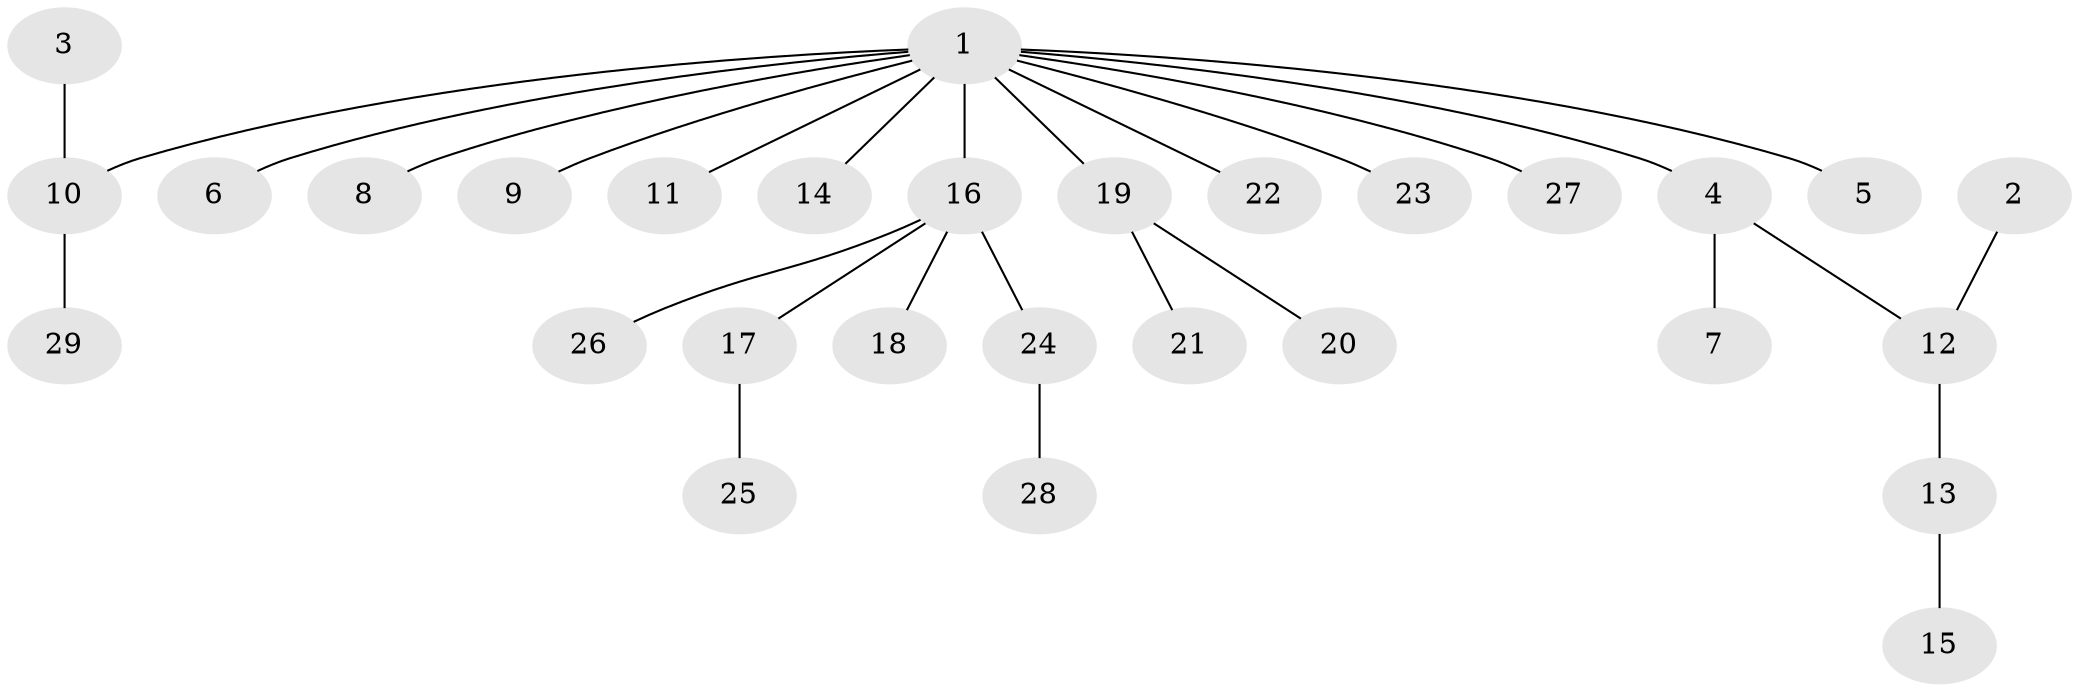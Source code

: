 // original degree distribution, {9: 0.017543859649122806, 6: 0.017543859649122806, 2: 0.22807017543859648, 5: 0.017543859649122806, 3: 0.08771929824561403, 4: 0.08771929824561403, 1: 0.543859649122807}
// Generated by graph-tools (version 1.1) at 2025/26/03/09/25 03:26:32]
// undirected, 29 vertices, 28 edges
graph export_dot {
graph [start="1"]
  node [color=gray90,style=filled];
  1;
  2;
  3;
  4;
  5;
  6;
  7;
  8;
  9;
  10;
  11;
  12;
  13;
  14;
  15;
  16;
  17;
  18;
  19;
  20;
  21;
  22;
  23;
  24;
  25;
  26;
  27;
  28;
  29;
  1 -- 4 [weight=1.0];
  1 -- 5 [weight=1.0];
  1 -- 6 [weight=1.0];
  1 -- 8 [weight=1.0];
  1 -- 9 [weight=1.0];
  1 -- 10 [weight=1.0];
  1 -- 11 [weight=1.0];
  1 -- 14 [weight=1.0];
  1 -- 16 [weight=1.0];
  1 -- 19 [weight=1.0];
  1 -- 22 [weight=1.0];
  1 -- 23 [weight=1.0];
  1 -- 27 [weight=1.0];
  2 -- 12 [weight=1.0];
  3 -- 10 [weight=1.0];
  4 -- 7 [weight=1.0];
  4 -- 12 [weight=1.0];
  10 -- 29 [weight=1.0];
  12 -- 13 [weight=1.0];
  13 -- 15 [weight=1.0];
  16 -- 17 [weight=1.0];
  16 -- 18 [weight=1.0];
  16 -- 24 [weight=1.0];
  16 -- 26 [weight=1.0];
  17 -- 25 [weight=1.0];
  19 -- 20 [weight=1.0];
  19 -- 21 [weight=1.0];
  24 -- 28 [weight=1.0];
}
